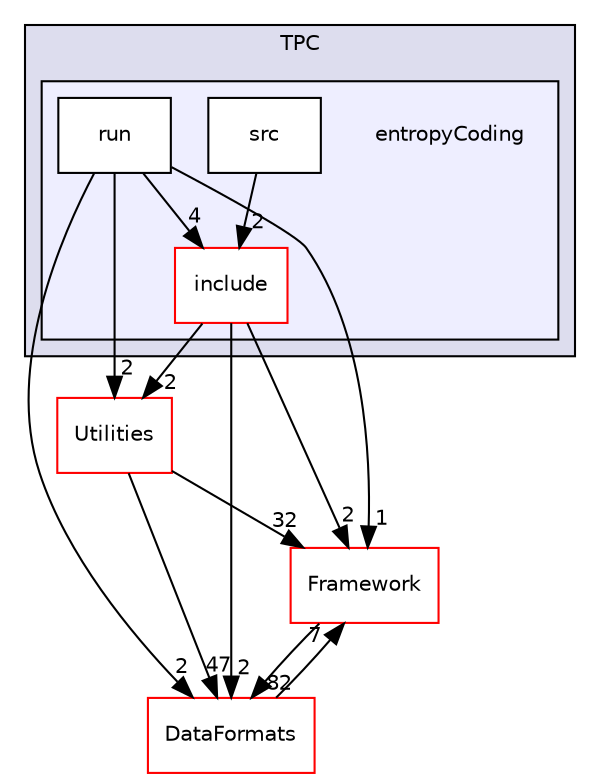 digraph "/home/travis/build/AliceO2Group/AliceO2/Detectors/TPC/entropyCoding" {
  bgcolor=transparent;
  compound=true
  node [ fontsize="10", fontname="Helvetica"];
  edge [ labelfontsize="10", labelfontname="Helvetica"];
  subgraph clusterdir_a597e8e061b11201a1dff411feb10d0b {
    graph [ bgcolor="#ddddee", pencolor="black", label="TPC" fontname="Helvetica", fontsize="10", URL="dir_a597e8e061b11201a1dff411feb10d0b.html"]
  subgraph clusterdir_7d64dc8b58981dc543f28aae47da654a {
    graph [ bgcolor="#eeeeff", pencolor="black", label="" URL="dir_7d64dc8b58981dc543f28aae47da654a.html"];
    dir_7d64dc8b58981dc543f28aae47da654a [shape=plaintext label="entropyCoding"];
    dir_ca54f274989dccc12599a838d8c9064f [shape=box label="include" color="red" fillcolor="white" style="filled" URL="dir_ca54f274989dccc12599a838d8c9064f.html"];
    dir_a40a06bc9e8a98e9e7037f0a2a5ad12e [shape=box label="run" color="black" fillcolor="white" style="filled" URL="dir_a40a06bc9e8a98e9e7037f0a2a5ad12e.html"];
    dir_9d325c25b158289a3a0229f0703e2847 [shape=box label="src" color="black" fillcolor="white" style="filled" URL="dir_9d325c25b158289a3a0229f0703e2847.html"];
  }
  }
  dir_b05a5fa85f84bfc9013183c9d87f9a36 [shape=box label="Utilities" color="red" URL="dir_b05a5fa85f84bfc9013183c9d87f9a36.html"];
  dir_bcbb2cf9a3d3d83e5515c82071a07177 [shape=box label="Framework" color="red" URL="dir_bcbb2cf9a3d3d83e5515c82071a07177.html"];
  dir_2171f7ec022c5423887b07c69b2f5b48 [shape=box label="DataFormats" color="red" URL="dir_2171f7ec022c5423887b07c69b2f5b48.html"];
  dir_a40a06bc9e8a98e9e7037f0a2a5ad12e->dir_b05a5fa85f84bfc9013183c9d87f9a36 [headlabel="2", labeldistance=1.5 headhref="dir_000592_000531.html"];
  dir_a40a06bc9e8a98e9e7037f0a2a5ad12e->dir_ca54f274989dccc12599a838d8c9064f [headlabel="4", labeldistance=1.5 headhref="dir_000592_000590.html"];
  dir_a40a06bc9e8a98e9e7037f0a2a5ad12e->dir_bcbb2cf9a3d3d83e5515c82071a07177 [headlabel="1", labeldistance=1.5 headhref="dir_000592_000013.html"];
  dir_a40a06bc9e8a98e9e7037f0a2a5ad12e->dir_2171f7ec022c5423887b07c69b2f5b48 [headlabel="2", labeldistance=1.5 headhref="dir_000592_000076.html"];
  dir_b05a5fa85f84bfc9013183c9d87f9a36->dir_bcbb2cf9a3d3d83e5515c82071a07177 [headlabel="32", labeldistance=1.5 headhref="dir_000531_000013.html"];
  dir_b05a5fa85f84bfc9013183c9d87f9a36->dir_2171f7ec022c5423887b07c69b2f5b48 [headlabel="47", labeldistance=1.5 headhref="dir_000531_000076.html"];
  dir_ca54f274989dccc12599a838d8c9064f->dir_b05a5fa85f84bfc9013183c9d87f9a36 [headlabel="2", labeldistance=1.5 headhref="dir_000590_000531.html"];
  dir_ca54f274989dccc12599a838d8c9064f->dir_bcbb2cf9a3d3d83e5515c82071a07177 [headlabel="2", labeldistance=1.5 headhref="dir_000590_000013.html"];
  dir_ca54f274989dccc12599a838d8c9064f->dir_2171f7ec022c5423887b07c69b2f5b48 [headlabel="2", labeldistance=1.5 headhref="dir_000590_000076.html"];
  dir_9d325c25b158289a3a0229f0703e2847->dir_ca54f274989dccc12599a838d8c9064f [headlabel="2", labeldistance=1.5 headhref="dir_000593_000590.html"];
  dir_bcbb2cf9a3d3d83e5515c82071a07177->dir_2171f7ec022c5423887b07c69b2f5b48 [headlabel="82", labeldistance=1.5 headhref="dir_000013_000076.html"];
  dir_2171f7ec022c5423887b07c69b2f5b48->dir_bcbb2cf9a3d3d83e5515c82071a07177 [headlabel="7", labeldistance=1.5 headhref="dir_000076_000013.html"];
}
